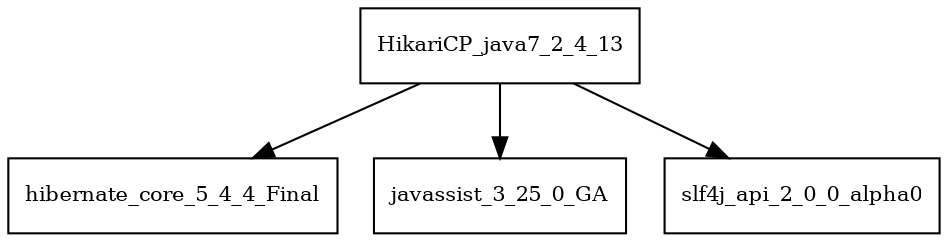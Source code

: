 digraph HikariCP_java7_2_4_13_dependencies {
  node [shape = box, fontsize=10.0];
  HikariCP_java7_2_4_13 -> hibernate_core_5_4_4_Final;
  HikariCP_java7_2_4_13 -> javassist_3_25_0_GA;
  HikariCP_java7_2_4_13 -> slf4j_api_2_0_0_alpha0;
}
